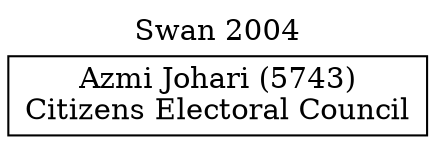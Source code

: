 // House preference flow
digraph "Azmi Johari (5743)_Swan_2004" {
	graph [label="Swan 2004" labelloc=t mclimit=10]
	node [shape=box]
	"Azmi Johari (5743)" [label="Azmi Johari (5743)
Citizens Electoral Council"]
}
